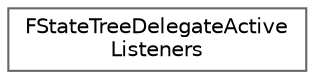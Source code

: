 digraph "Graphical Class Hierarchy"
{
 // INTERACTIVE_SVG=YES
 // LATEX_PDF_SIZE
  bgcolor="transparent";
  edge [fontname=Helvetica,fontsize=10,labelfontname=Helvetica,labelfontsize=10];
  node [fontname=Helvetica,fontsize=10,shape=box,height=0.2,width=0.4];
  rankdir="LR";
  Node0 [id="Node000000",label="FStateTreeDelegateActive\lListeners",height=0.2,width=0.4,color="grey40", fillcolor="white", style="filled",URL="$d8/def/structFStateTreeDelegateActiveListeners.html",tooltip="Describes added delegate listeners."];
}
